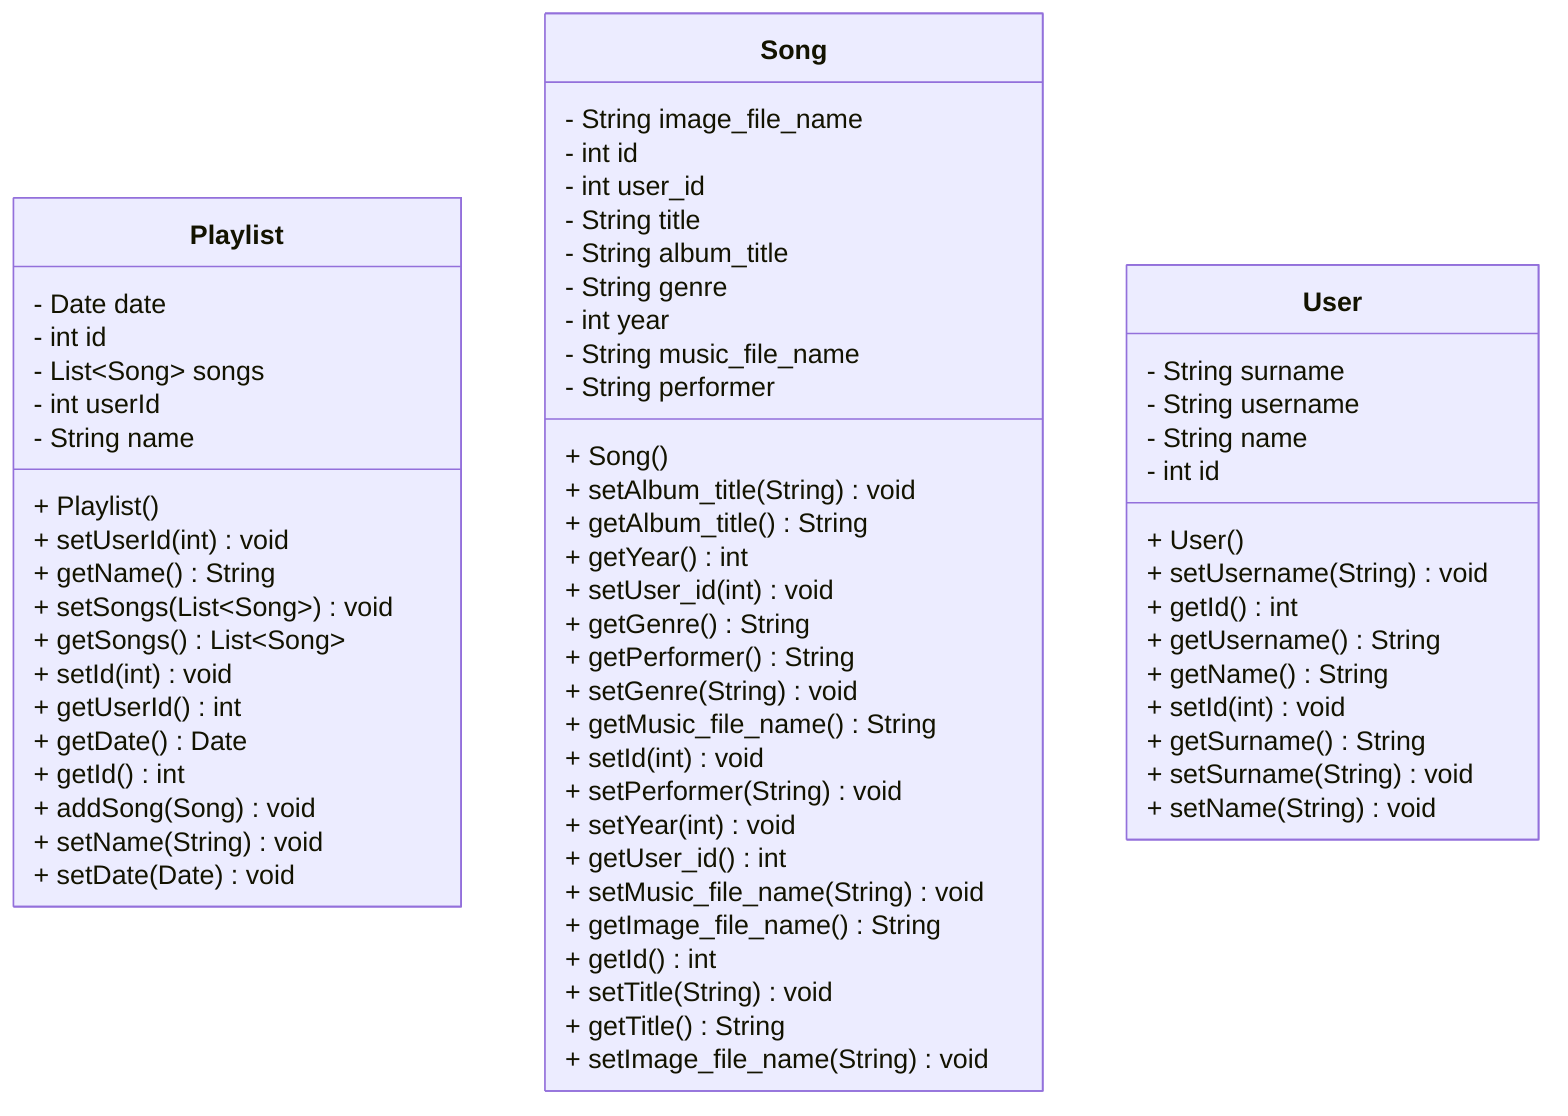 ---
config:
  htmlLabels: false
---

classDiagram
direction BT
class Playlist {
  + Playlist()
  - Date date
  - int id
  - List~Song~ songs
  - int userId
  - String name
  + setUserId(int) void
  + getName() String
  + setSongs(List~Song~) void
  + getSongs() List~Song~
  + setId(int) void
  + getUserId() int
  + getDate() Date
  + getId() int
  + addSong(Song) void
  + setName(String) void
  + setDate(Date) void
}
class Song {
  + Song()
  - String image_file_name
  - int id
  - int user_id
  - String title
  - String album_title
  - String genre
  - int year
  - String music_file_name
  - String performer
  + setAlbum_title(String) void
  + getAlbum_title() String
  + getYear() int
  + setUser_id(int) void
  + getGenre() String
  + getPerformer() String
  + setGenre(String) void
  + getMusic_file_name() String
  + setId(int) void
  + setPerformer(String) void
  + setYear(int) void
  + getUser_id() int
  + setMusic_file_name(String) void
  + getImage_file_name() String
  + getId() int
  + setTitle(String) void
  + getTitle() String
  + setImage_file_name(String) void
}
class User {
  + User()
  - String surname
  - String username
  - String name
  - int id
  + setUsername(String) void
  + getId() int
  + getUsername() String
  + getName() String
  + setId(int) void
  + getSurname() String
  + setSurname(String) void
  + setName(String) void
}